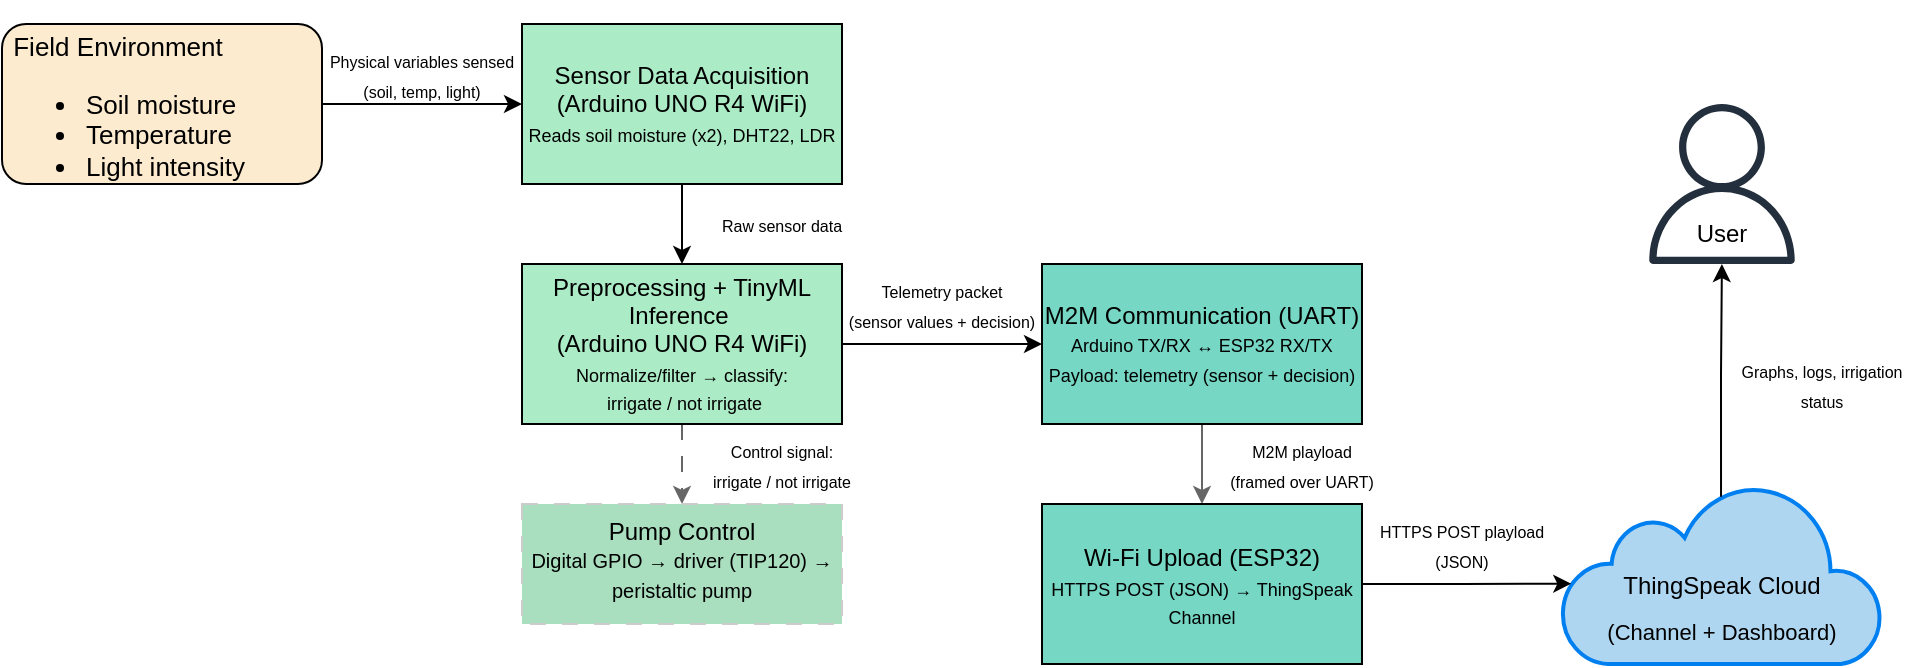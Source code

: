 <mxfile version="28.2.7">
  <diagram name="Page-1" id="p1T0lbDfsKLX0R8OeuNq">
    <mxGraphModel dx="1336" dy="939" grid="1" gridSize="10" guides="1" tooltips="1" connect="1" arrows="1" fold="1" page="0" pageScale="1" pageWidth="827" pageHeight="1169" background="#ffffff" math="0" shadow="0">
      <root>
        <mxCell id="0" />
        <mxCell id="1" parent="0" />
        <mxCell id="7tp5D3jXa3FtQ6CsXDqI-12" value="" style="edgeStyle=orthogonalEdgeStyle;rounded=0;orthogonalLoop=1;jettySize=auto;html=1;" edge="1" parent="1" source="7tp5D3jXa3FtQ6CsXDqI-1" target="7tp5D3jXa3FtQ6CsXDqI-4">
          <mxGeometry relative="1" as="geometry" />
        </mxCell>
        <mxCell id="7tp5D3jXa3FtQ6CsXDqI-1" value="&lt;div style=&quot;&quot;&gt;&lt;span&gt;&lt;br&gt;&lt;/span&gt;&lt;/div&gt;&lt;div style=&quot;&quot;&gt;&lt;span&gt;&amp;nbsp;Field Environment&lt;/span&gt;&lt;/div&gt;&lt;div&gt;&lt;ul&gt;&lt;li style=&quot;&quot;&gt;&lt;span style=&quot;background-color: transparent; color: light-dark(rgb(0, 0, 0), rgb(255, 255, 255));&quot;&gt;Soil moisture&lt;/span&gt;&lt;/li&gt;&lt;li&gt;&lt;span style=&quot;background-color: transparent; color: light-dark(rgb(0, 0, 0), rgb(255, 255, 255));&quot;&gt;Temperature&lt;/span&gt;&lt;/li&gt;&lt;li&gt;&lt;span style=&quot;background-color: transparent; color: light-dark(rgb(0, 0, 0), rgb(255, 255, 255));&quot;&gt;Light intensity&lt;/span&gt;&lt;/li&gt;&lt;/ul&gt;&lt;/div&gt;" style="rounded=1;whiteSpace=wrap;html=1;align=left;fontSize=13;fillColor=#FDEBD0;" vertex="1" parent="1">
          <mxGeometry x="80" y="120" width="160" height="80" as="geometry" />
        </mxCell>
        <mxCell id="7tp5D3jXa3FtQ6CsXDqI-3" value="" style="sketch=0;outlineConnect=0;fontColor=#232F3E;gradientColor=none;fillColor=#232F3D;strokeColor=none;dashed=0;verticalLabelPosition=bottom;verticalAlign=top;align=center;html=1;fontSize=12;fontStyle=0;aspect=fixed;pointerEvents=1;shape=mxgraph.aws4.user;" vertex="1" parent="1">
          <mxGeometry x="900" y="160" width="80" height="80" as="geometry" />
        </mxCell>
        <mxCell id="7tp5D3jXa3FtQ6CsXDqI-13" value="" style="edgeStyle=orthogonalEdgeStyle;rounded=0;orthogonalLoop=1;jettySize=auto;html=1;" edge="1" parent="1" source="7tp5D3jXa3FtQ6CsXDqI-4" target="7tp5D3jXa3FtQ6CsXDqI-5">
          <mxGeometry relative="1" as="geometry" />
        </mxCell>
        <mxCell id="7tp5D3jXa3FtQ6CsXDqI-4" value="Sensor Data Acquisition (Arduino UNO R4 WiFi)&lt;div&gt;&lt;font style=&quot;font-size: 9px;&quot;&gt;Reads soil moisture (x2), DHT22, LDR&lt;/font&gt;&lt;/div&gt;" style="rounded=0;whiteSpace=wrap;html=1;fillColor=#ABEBC6;" vertex="1" parent="1">
          <mxGeometry x="340" y="120" width="160" height="80" as="geometry" />
        </mxCell>
        <mxCell id="7tp5D3jXa3FtQ6CsXDqI-16" value="" style="edgeStyle=orthogonalEdgeStyle;rounded=0;orthogonalLoop=1;jettySize=auto;html=1;dashed=1;dashPattern=8 8;fillColor=#f5f5f5;strokeColor=#666666;" edge="1" parent="1" source="7tp5D3jXa3FtQ6CsXDqI-5" target="7tp5D3jXa3FtQ6CsXDqI-6">
          <mxGeometry relative="1" as="geometry" />
        </mxCell>
        <mxCell id="7tp5D3jXa3FtQ6CsXDqI-18" value="" style="edgeStyle=orthogonalEdgeStyle;rounded=0;orthogonalLoop=1;jettySize=auto;html=1;" edge="1" parent="1" source="7tp5D3jXa3FtQ6CsXDqI-5" target="7tp5D3jXa3FtQ6CsXDqI-7">
          <mxGeometry relative="1" as="geometry" />
        </mxCell>
        <mxCell id="7tp5D3jXa3FtQ6CsXDqI-5" value="Preprocessing + TinyML Inference&amp;nbsp;&lt;div&gt;(Arduino UNO R4 WiFi)&lt;div&gt;&lt;font style=&quot;font-size: 9px;&quot;&gt;Normalize/filter → classify:&lt;/font&gt;&lt;/div&gt;&lt;div&gt;&lt;font style=&quot;font-size: 9px;&quot;&gt;&amp;nbsp;irrigate / not irrigate&lt;/font&gt;&lt;/div&gt;&lt;/div&gt;" style="rounded=0;whiteSpace=wrap;html=1;fillColor=#ABEBC6;" vertex="1" parent="1">
          <mxGeometry x="340" y="240" width="160" height="80" as="geometry" />
        </mxCell>
        <mxCell id="7tp5D3jXa3FtQ6CsXDqI-6" value="&lt;span style=&quot;font-size: 12px;&quot;&gt;Pump Control&lt;/span&gt;&lt;br&gt;&lt;div&gt;&lt;div&gt;&lt;font size=&quot;1&quot;&gt;Digital GPIO → driver (TIP120) → peristaltic pump&lt;/font&gt;&lt;/div&gt;&lt;/div&gt;&lt;div&gt;&lt;br&gt;&lt;/div&gt;" style="rounded=0;whiteSpace=wrap;html=1;fillColor=#A9DFBF;verticalAlign=top;dashed=1;dashPattern=8 8;strokeColor=#CCCCCC;" vertex="1" parent="1">
          <mxGeometry x="340" y="360" width="160" height="60" as="geometry" />
        </mxCell>
        <mxCell id="7tp5D3jXa3FtQ6CsXDqI-20" value="" style="edgeStyle=orthogonalEdgeStyle;rounded=0;orthogonalLoop=1;jettySize=auto;html=1;strokeColor=#666666;fillColor=#f5f5f5;" edge="1" parent="1" source="7tp5D3jXa3FtQ6CsXDqI-7" target="7tp5D3jXa3FtQ6CsXDqI-8">
          <mxGeometry relative="1" as="geometry" />
        </mxCell>
        <mxCell id="7tp5D3jXa3FtQ6CsXDqI-7" value="&lt;div&gt;&lt;span style=&quot;font-size: 12px;&quot;&gt;M2M Communication (UART)&lt;/span&gt;&lt;/div&gt;&lt;div&gt;&lt;font style=&quot;font-size: 9px;&quot;&gt;Arduino TX/RX ↔ ESP32 RX/TX&lt;/font&gt;&lt;/div&gt;&lt;div&gt;&lt;font style=&quot;font-size: 9px;&quot;&gt;Payload: telemetry (sensor + decision)&lt;/font&gt;&lt;/div&gt;" style="rounded=0;whiteSpace=wrap;html=1;fillColor=#76D7C4;" vertex="1" parent="1">
          <mxGeometry x="600" y="240" width="160" height="80" as="geometry" />
        </mxCell>
        <mxCell id="7tp5D3jXa3FtQ6CsXDqI-8" value="&lt;div&gt;&lt;span style=&quot;background-color: transparent; font-size: 12px;&quot;&gt;Wi-Fi Upload (ESP32)&lt;/span&gt;&lt;/div&gt;&lt;div&gt;&lt;div&gt;&lt;font style=&quot;font-size: 9px;&quot;&gt;HTTPS POST (JSON) → ThingSpeak Channel&lt;/font&gt;&lt;/div&gt;&lt;/div&gt;&lt;div&gt;&lt;br&gt;&lt;/div&gt;" style="rounded=0;whiteSpace=wrap;html=1;fillColor=#76D7C4;verticalAlign=bottom;" vertex="1" parent="1">
          <mxGeometry x="600" y="360" width="160" height="80" as="geometry" />
        </mxCell>
        <mxCell id="7tp5D3jXa3FtQ6CsXDqI-9" value="" style="html=1;verticalLabelPosition=bottom;align=center;labelBackgroundColor=#ffffff;verticalAlign=top;strokeWidth=2;strokeColor=#0080F0;shadow=0;dashed=0;shape=mxgraph.ios7.icons.cloud;fillColor=#AED6F1;" vertex="1" parent="1">
          <mxGeometry x="860" y="350" width="160" height="90" as="geometry" />
        </mxCell>
        <mxCell id="7tp5D3jXa3FtQ6CsXDqI-25" style="edgeStyle=orthogonalEdgeStyle;rounded=0;orthogonalLoop=1;jettySize=auto;html=1;exitX=0.497;exitY=0.071;exitDx=0;exitDy=0;exitPerimeter=0;" edge="1" parent="1" source="7tp5D3jXa3FtQ6CsXDqI-9" target="7tp5D3jXa3FtQ6CsXDqI-3">
          <mxGeometry relative="1" as="geometry">
            <mxPoint x="940" y="350" as="sourcePoint" />
          </mxGeometry>
        </mxCell>
        <mxCell id="7tp5D3jXa3FtQ6CsXDqI-10" value="ThingSpeak Cloud" style="text;html=1;whiteSpace=wrap;strokeColor=none;fillColor=none;align=center;verticalAlign=bottom;rounded=0;" vertex="1" parent="1">
          <mxGeometry x="885" y="380" width="110" height="30" as="geometry" />
        </mxCell>
        <mxCell id="7tp5D3jXa3FtQ6CsXDqI-11" value="&lt;div&gt;&lt;font style=&quot;font-size: 11px;&quot;&gt;(Channel + Dashboard)&lt;/font&gt;&lt;/div&gt;" style="text;html=1;whiteSpace=wrap;strokeColor=none;fillColor=none;align=center;verticalAlign=top;rounded=0;" vertex="1" parent="1">
          <mxGeometry x="875" y="410" width="130" height="30" as="geometry" />
        </mxCell>
        <mxCell id="7tp5D3jXa3FtQ6CsXDqI-14" value="&lt;font style=&quot;font-size: 8px;&quot;&gt;Physical variables sensed (soil, temp, light)&lt;/font&gt;" style="text;html=1;whiteSpace=wrap;strokeColor=none;fillColor=none;align=center;verticalAlign=middle;rounded=0;" vertex="1" parent="1">
          <mxGeometry x="240" y="130" width="100" height="30" as="geometry" />
        </mxCell>
        <mxCell id="7tp5D3jXa3FtQ6CsXDqI-15" value="&lt;font style=&quot;font-size: 8px;&quot;&gt;Raw sensor data&lt;/font&gt;" style="text;html=1;whiteSpace=wrap;strokeColor=none;fillColor=none;align=center;verticalAlign=middle;rounded=0;" vertex="1" parent="1">
          <mxGeometry x="420" y="200" width="100" height="40" as="geometry" />
        </mxCell>
        <mxCell id="7tp5D3jXa3FtQ6CsXDqI-17" value="&lt;span style=&quot;font-size: 8px;&quot;&gt;Control signal:&lt;br&gt;&lt;/span&gt;&lt;div&gt;&lt;span style=&quot;font-size: 8px;&quot;&gt;irrigate / not irrigate&lt;/span&gt;&lt;/div&gt;" style="text;html=1;whiteSpace=wrap;strokeColor=none;fillColor=none;align=center;verticalAlign=middle;rounded=0;" vertex="1" parent="1">
          <mxGeometry x="420" y="320" width="100" height="40" as="geometry" />
        </mxCell>
        <mxCell id="7tp5D3jXa3FtQ6CsXDqI-19" value="&lt;font style=&quot;font-size: 8px;&quot;&gt;Telemetry packet&lt;/font&gt;&lt;div&gt;&lt;font style=&quot;font-size: 8px;&quot;&gt;(sensor values + decision)&lt;/font&gt;&lt;/div&gt;" style="text;html=1;whiteSpace=wrap;strokeColor=none;fillColor=none;align=center;verticalAlign=middle;rounded=0;" vertex="1" parent="1">
          <mxGeometry x="500" y="240" width="100" height="40" as="geometry" />
        </mxCell>
        <mxCell id="7tp5D3jXa3FtQ6CsXDqI-21" value="&lt;span style=&quot;font-size: 8px;&quot;&gt;M2M playload&lt;/span&gt;&lt;div&gt;&lt;span style=&quot;font-size: 8px;&quot;&gt;(framed over UART)&lt;/span&gt;&lt;/div&gt;" style="text;html=1;whiteSpace=wrap;strokeColor=none;fillColor=none;align=center;verticalAlign=middle;rounded=0;" vertex="1" parent="1">
          <mxGeometry x="680" y="320" width="100" height="40" as="geometry" />
        </mxCell>
        <mxCell id="7tp5D3jXa3FtQ6CsXDqI-22" style="edgeStyle=orthogonalEdgeStyle;rounded=0;orthogonalLoop=1;jettySize=auto;html=1;entryX=0.029;entryY=0.554;entryDx=0;entryDy=0;entryPerimeter=0;" edge="1" parent="1" source="7tp5D3jXa3FtQ6CsXDqI-8" target="7tp5D3jXa3FtQ6CsXDqI-9">
          <mxGeometry relative="1" as="geometry" />
        </mxCell>
        <mxCell id="7tp5D3jXa3FtQ6CsXDqI-24" value="&lt;span style=&quot;font-size: 8px;&quot;&gt;HTTPS POST playload&lt;/span&gt;&lt;div&gt;&lt;span style=&quot;font-size: 8px;&quot;&gt;(JSON)&lt;/span&gt;&lt;/div&gt;" style="text;html=1;whiteSpace=wrap;strokeColor=none;fillColor=none;align=center;verticalAlign=middle;rounded=0;" vertex="1" parent="1">
          <mxGeometry x="760" y="360" width="100" height="40" as="geometry" />
        </mxCell>
        <mxCell id="7tp5D3jXa3FtQ6CsXDqI-26" value="&lt;span style=&quot;font-size: 8px;&quot;&gt;Graphs, logs, irrigation status&lt;/span&gt;" style="text;html=1;whiteSpace=wrap;strokeColor=none;fillColor=none;align=center;verticalAlign=middle;rounded=0;" vertex="1" parent="1">
          <mxGeometry x="940" y="280" width="100" height="40" as="geometry" />
        </mxCell>
        <mxCell id="7tp5D3jXa3FtQ6CsXDqI-27" value="User" style="text;html=1;whiteSpace=wrap;strokeColor=none;fillColor=none;align=center;verticalAlign=middle;rounded=0;" vertex="1" parent="1">
          <mxGeometry x="910" y="210" width="60" height="30" as="geometry" />
        </mxCell>
      </root>
    </mxGraphModel>
  </diagram>
</mxfile>
